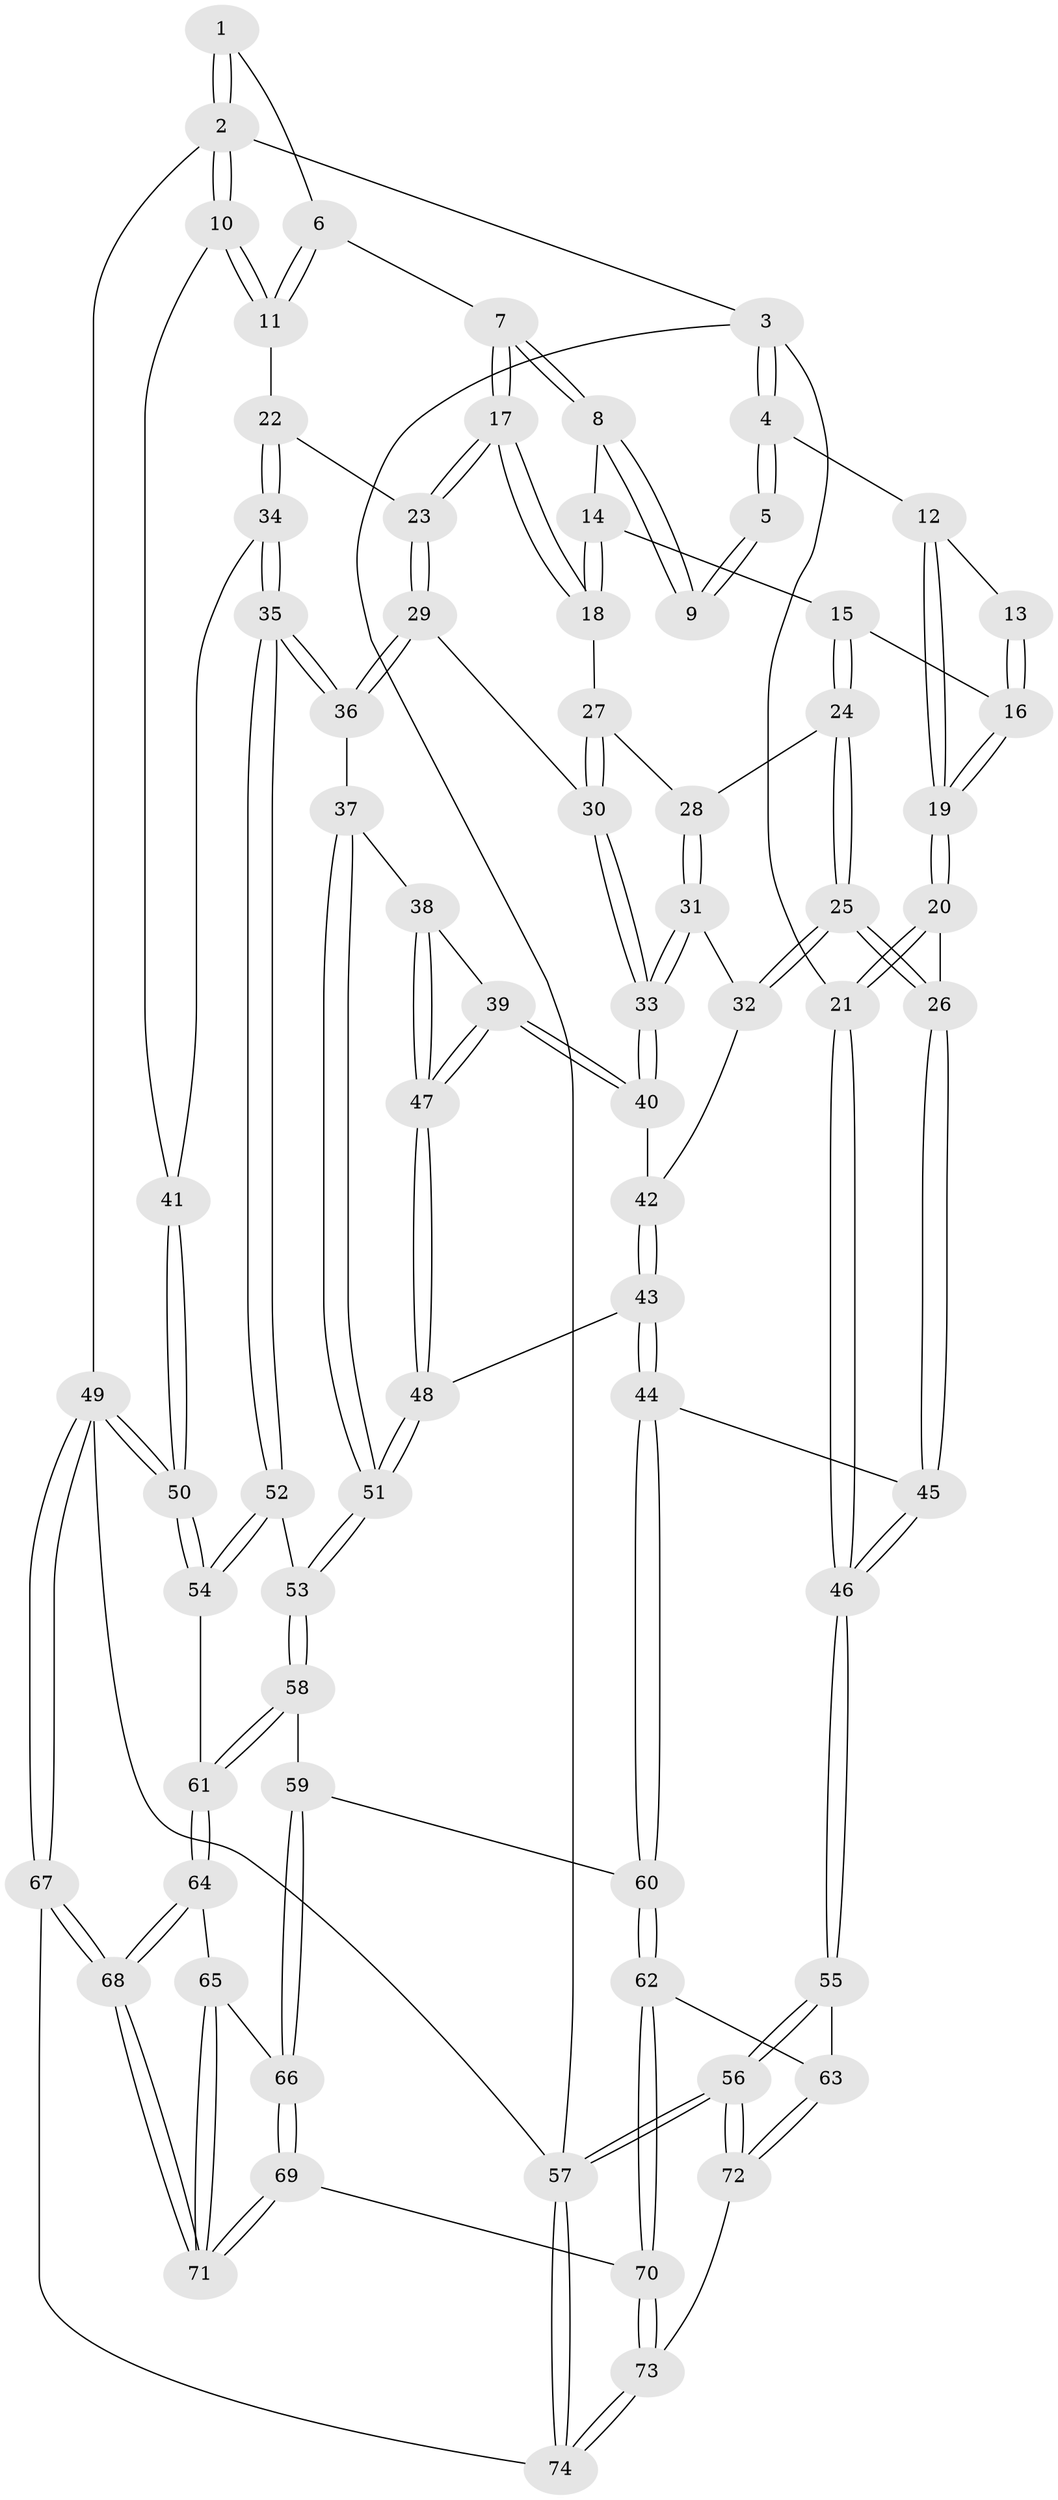 // coarse degree distribution, {3: 0.43478260869565216, 4: 0.30434782608695654, 5: 0.08695652173913043, 2: 0.17391304347826086}
// Generated by graph-tools (version 1.1) at 2025/54/03/04/25 22:54:18]
// undirected, 74 vertices, 182 edges
graph export_dot {
  node [color=gray90,style=filled];
  1 [pos="+0.9144859631878973+0"];
  2 [pos="+1+0"];
  3 [pos="+0+0"];
  4 [pos="+0.048736235071886166+0"];
  5 [pos="+0.5671226814457538+0"];
  6 [pos="+0.8640954607996518+0"];
  7 [pos="+0.7773836867284907+0.11870380908358116"];
  8 [pos="+0.573004789766941+0"];
  9 [pos="+0.5676096289262418+0"];
  10 [pos="+1+0.2635789674647642"];
  11 [pos="+1+0.2494106695387509"];
  12 [pos="+0.12008824475371782+0"];
  13 [pos="+0.40286346842378645+0.057233447611085245"];
  14 [pos="+0.5698243866099464+0"];
  15 [pos="+0.4300034897274595+0.16383684915389832"];
  16 [pos="+0.3844231802139457+0.1188797948838309"];
  17 [pos="+0.7804184973613942+0.2053396249892633"];
  18 [pos="+0.6004446892375311+0.16038716802627007"];
  19 [pos="+0.18246825216750093+0.08503576523811998"];
  20 [pos="+0.17095452306833747+0.26816302177853096"];
  21 [pos="+0+0.2974558184813724"];
  22 [pos="+0.9001458330625296+0.26552544654258664"];
  23 [pos="+0.8033328645282076+0.2387154005204053"];
  24 [pos="+0.4301926509394833+0.16444588824730655"];
  25 [pos="+0.23633553959642026+0.34603889253089115"];
  26 [pos="+0.22909547025112353+0.3465125825471831"];
  27 [pos="+0.5425790947632411+0.21849260887557082"];
  28 [pos="+0.5175168788267801+0.22741763414851862"];
  29 [pos="+0.704342044004931+0.3372358058943246"];
  30 [pos="+0.6662569481119569+0.3422918385633441"];
  31 [pos="+0.46696579122538856+0.35692934976584256"];
  32 [pos="+0.2893957614960271+0.35685834233099534"];
  33 [pos="+0.5374205223275169+0.43418346767196236"];
  34 [pos="+0.8242726426188981+0.551423367900472"];
  35 [pos="+0.8114449811262151+0.5737108992220079"];
  36 [pos="+0.7602784970163099+0.550980845069508"];
  37 [pos="+0.6302325878930085+0.5546041698928353"];
  38 [pos="+0.6020423403400027+0.5250502966115358"];
  39 [pos="+0.5393609491514316+0.4431626138178438"];
  40 [pos="+0.5378689481291296+0.43844639884438086"];
  41 [pos="+1+0.3143310613283396"];
  42 [pos="+0.3996957515470123+0.4956081218665391"];
  43 [pos="+0.3887767013894301+0.6302378877741985"];
  44 [pos="+0.30929468912639235+0.665997055961009"];
  45 [pos="+0.18248833730985786+0.5045406088815682"];
  46 [pos="+0+0.6439697543246699"];
  47 [pos="+0.3975226388810031+0.6228206022096914"];
  48 [pos="+0.3906590464593511+0.6299579734766704"];
  49 [pos="+1+1"];
  50 [pos="+1+0.8984469896803546"];
  51 [pos="+0.5611024155891673+0.678061948260385"];
  52 [pos="+0.8464065361470625+0.6380418303726542"];
  53 [pos="+0.5742757072885473+0.7207637620205377"];
  54 [pos="+0.8676424567004007+0.6685626730421816"];
  55 [pos="+0+0.649364298617574"];
  56 [pos="+0+1"];
  57 [pos="+0+1"];
  58 [pos="+0.5758741556159563+0.7346610137052487"];
  59 [pos="+0.547269969236978+0.7636773319417128"];
  60 [pos="+0.29701855677150973+0.7419276795670977"];
  61 [pos="+0.673073062033501+0.8090066794499537"];
  62 [pos="+0.2783234723856995+0.8031394535210189"];
  63 [pos="+0.19423463747602973+0.807491862733244"];
  64 [pos="+0.6740787109652961+0.8279869153261551"];
  65 [pos="+0.5759883552186961+0.8601358239842275"];
  66 [pos="+0.49319919788018934+0.8618925850803394"];
  67 [pos="+0.7995926905743295+1"];
  68 [pos="+0.730867262490644+1"];
  69 [pos="+0.4719752879345145+0.8871133430052327"];
  70 [pos="+0.33021322210693205+0.9042001112268245"];
  71 [pos="+0.6731375702947356+1"];
  72 [pos="+0.082513875411037+0.9237497452415361"];
  73 [pos="+0.309424328241639+1"];
  74 [pos="+0.2953548883707547+1"];
  1 -- 2;
  1 -- 2;
  1 -- 6;
  2 -- 3;
  2 -- 10;
  2 -- 10;
  2 -- 49;
  3 -- 4;
  3 -- 4;
  3 -- 21;
  3 -- 57;
  4 -- 5;
  4 -- 5;
  4 -- 12;
  5 -- 9;
  5 -- 9;
  6 -- 7;
  6 -- 11;
  6 -- 11;
  7 -- 8;
  7 -- 8;
  7 -- 17;
  7 -- 17;
  8 -- 9;
  8 -- 9;
  8 -- 14;
  10 -- 11;
  10 -- 11;
  10 -- 41;
  11 -- 22;
  12 -- 13;
  12 -- 19;
  12 -- 19;
  13 -- 16;
  13 -- 16;
  14 -- 15;
  14 -- 18;
  14 -- 18;
  15 -- 16;
  15 -- 24;
  15 -- 24;
  16 -- 19;
  16 -- 19;
  17 -- 18;
  17 -- 18;
  17 -- 23;
  17 -- 23;
  18 -- 27;
  19 -- 20;
  19 -- 20;
  20 -- 21;
  20 -- 21;
  20 -- 26;
  21 -- 46;
  21 -- 46;
  22 -- 23;
  22 -- 34;
  22 -- 34;
  23 -- 29;
  23 -- 29;
  24 -- 25;
  24 -- 25;
  24 -- 28;
  25 -- 26;
  25 -- 26;
  25 -- 32;
  25 -- 32;
  26 -- 45;
  26 -- 45;
  27 -- 28;
  27 -- 30;
  27 -- 30;
  28 -- 31;
  28 -- 31;
  29 -- 30;
  29 -- 36;
  29 -- 36;
  30 -- 33;
  30 -- 33;
  31 -- 32;
  31 -- 33;
  31 -- 33;
  32 -- 42;
  33 -- 40;
  33 -- 40;
  34 -- 35;
  34 -- 35;
  34 -- 41;
  35 -- 36;
  35 -- 36;
  35 -- 52;
  35 -- 52;
  36 -- 37;
  37 -- 38;
  37 -- 51;
  37 -- 51;
  38 -- 39;
  38 -- 47;
  38 -- 47;
  39 -- 40;
  39 -- 40;
  39 -- 47;
  39 -- 47;
  40 -- 42;
  41 -- 50;
  41 -- 50;
  42 -- 43;
  42 -- 43;
  43 -- 44;
  43 -- 44;
  43 -- 48;
  44 -- 45;
  44 -- 60;
  44 -- 60;
  45 -- 46;
  45 -- 46;
  46 -- 55;
  46 -- 55;
  47 -- 48;
  47 -- 48;
  48 -- 51;
  48 -- 51;
  49 -- 50;
  49 -- 50;
  49 -- 67;
  49 -- 67;
  49 -- 57;
  50 -- 54;
  50 -- 54;
  51 -- 53;
  51 -- 53;
  52 -- 53;
  52 -- 54;
  52 -- 54;
  53 -- 58;
  53 -- 58;
  54 -- 61;
  55 -- 56;
  55 -- 56;
  55 -- 63;
  56 -- 57;
  56 -- 57;
  56 -- 72;
  56 -- 72;
  57 -- 74;
  57 -- 74;
  58 -- 59;
  58 -- 61;
  58 -- 61;
  59 -- 60;
  59 -- 66;
  59 -- 66;
  60 -- 62;
  60 -- 62;
  61 -- 64;
  61 -- 64;
  62 -- 63;
  62 -- 70;
  62 -- 70;
  63 -- 72;
  63 -- 72;
  64 -- 65;
  64 -- 68;
  64 -- 68;
  65 -- 66;
  65 -- 71;
  65 -- 71;
  66 -- 69;
  66 -- 69;
  67 -- 68;
  67 -- 68;
  67 -- 74;
  68 -- 71;
  68 -- 71;
  69 -- 70;
  69 -- 71;
  69 -- 71;
  70 -- 73;
  70 -- 73;
  72 -- 73;
  73 -- 74;
  73 -- 74;
}
